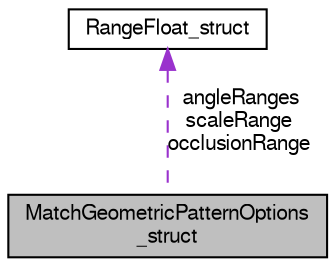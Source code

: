 digraph "MatchGeometricPatternOptions_struct"
{
  bgcolor="transparent";
  edge [fontname="FreeSans",fontsize="10",labelfontname="FreeSans",labelfontsize="10"];
  node [fontname="FreeSans",fontsize="10",shape=record];
  Node1 [label="MatchGeometricPatternOptions\l_struct",height=0.2,width=0.4,color="black", fillcolor="grey75", style="filled" fontcolor="black"];
  Node2 -> Node1 [dir="back",color="darkorchid3",fontsize="10",style="dashed",label=" angleRanges\nscaleRange\nocclusionRange" ,fontname="FreeSans"];
  Node2 [label="RangeFloat_struct",height=0.2,width=0.4,color="black",URL="$struct_range_float__struct.html"];
}
